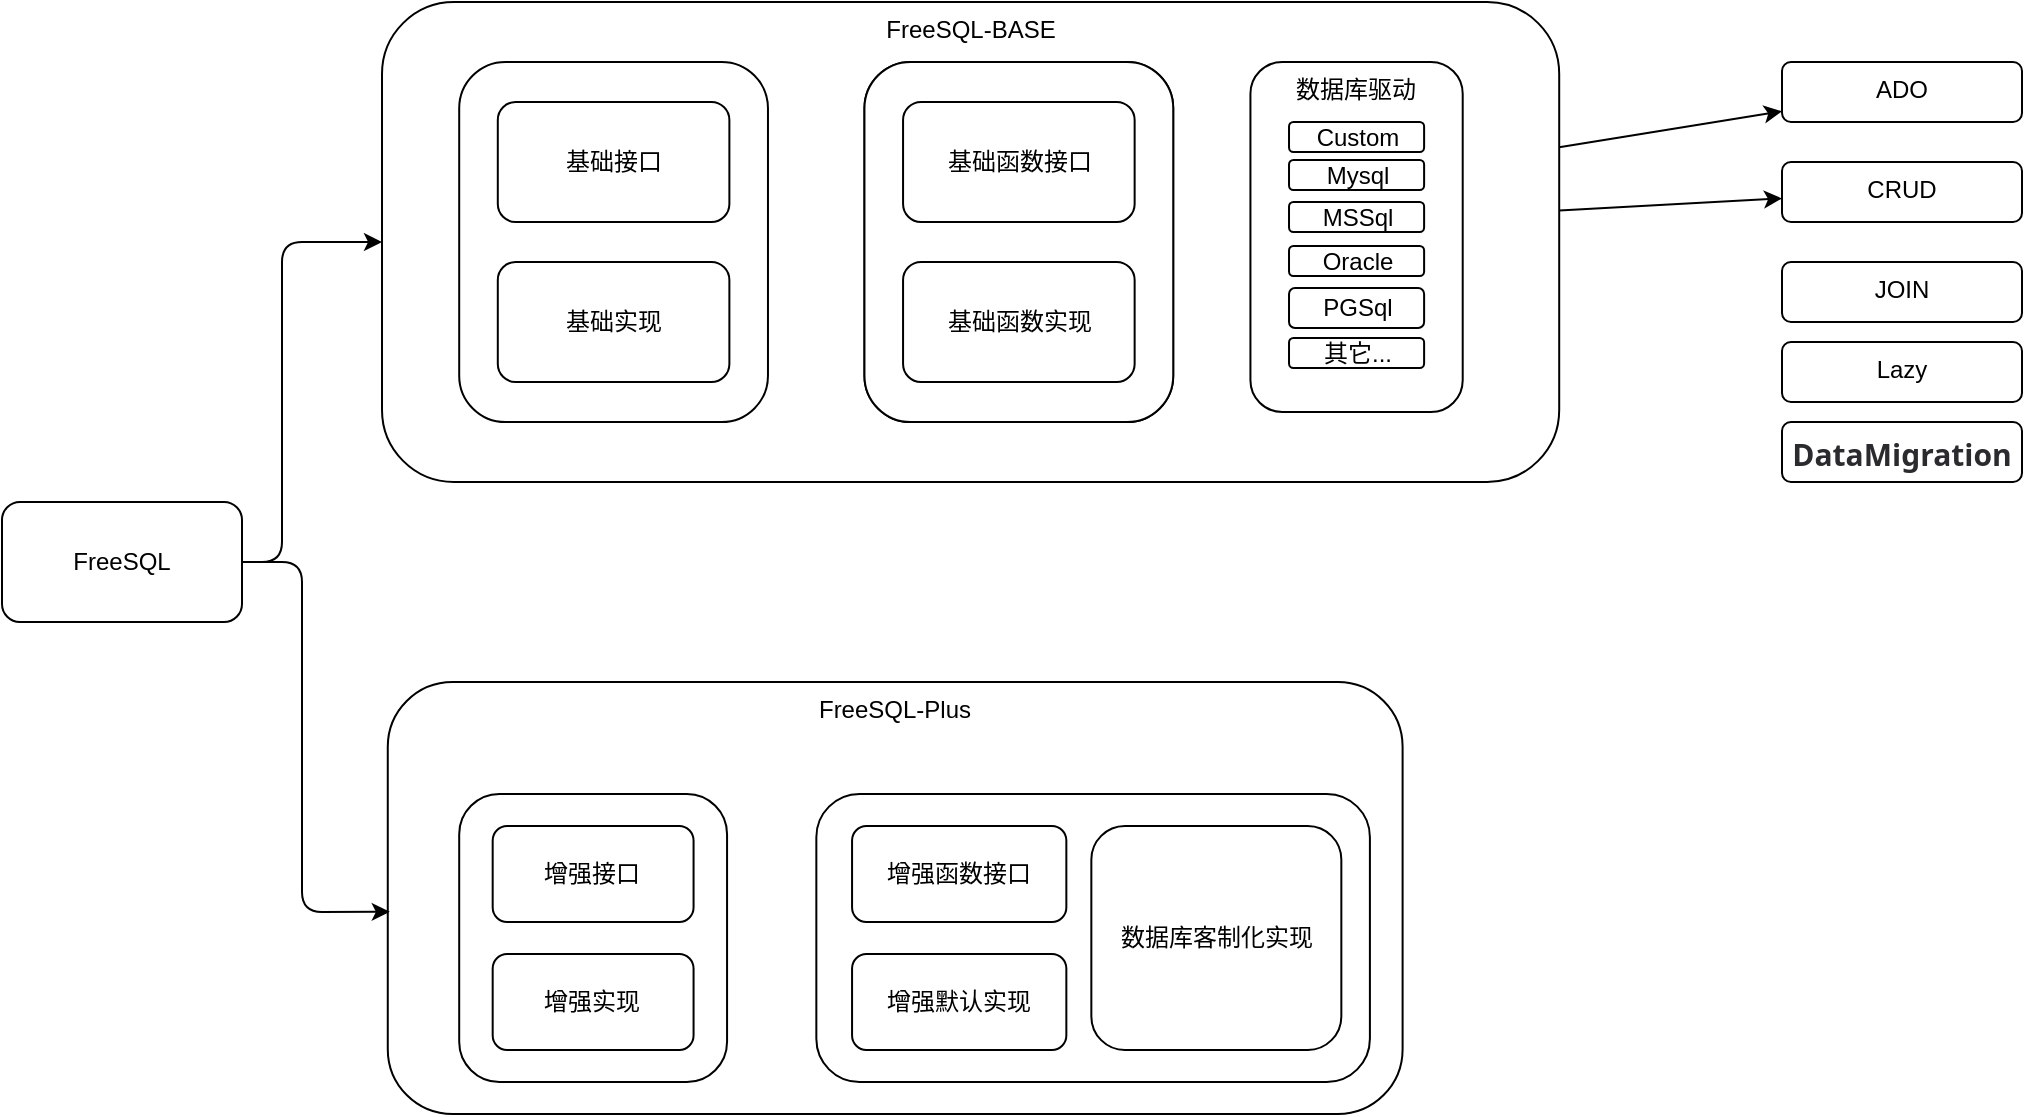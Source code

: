 <mxfile>
    <diagram id="Sj_Y0bYGGPxz3claRF7C" name="第 1 页">
        <mxGraphModel dx="1045" dy="584" grid="1" gridSize="10" guides="1" tooltips="1" connect="1" arrows="1" fold="1" page="1" pageScale="1" pageWidth="827" pageHeight="1169" math="0" shadow="0">
            <root>
                <mxCell id="0"/>
                <mxCell id="1" parent="0"/>
                <mxCell id="8" value="" style="group" vertex="1" connectable="0" parent="1">
                    <mxGeometry x="238.6" y="386" width="500" height="200" as="geometry"/>
                </mxCell>
                <mxCell id="21" value="" style="group" vertex="1" connectable="0" parent="8">
                    <mxGeometry width="500" height="200" as="geometry"/>
                </mxCell>
                <mxCell id="24" value="FreeSQL-Plus" style="rounded=1;whiteSpace=wrap;html=1;verticalAlign=top;" vertex="1" parent="21">
                    <mxGeometry x="-35.717" y="-16" width="507.415" height="216" as="geometry"/>
                </mxCell>
                <mxCell id="25" value="" style="group" vertex="1" connectable="0" parent="21">
                    <mxGeometry y="40" width="133.929" height="144" as="geometry"/>
                </mxCell>
                <mxCell id="9" value="" style="rounded=1;whiteSpace=wrap;html=1;" vertex="1" parent="25">
                    <mxGeometry width="133.929" height="144" as="geometry"/>
                </mxCell>
                <mxCell id="10" value="增强接口" style="rounded=1;whiteSpace=wrap;html=1;" vertex="1" parent="25">
                    <mxGeometry x="16.741" y="16" width="100.446" height="48.0" as="geometry"/>
                </mxCell>
                <mxCell id="11" value="增强实现" style="rounded=1;whiteSpace=wrap;html=1;" vertex="1" parent="25">
                    <mxGeometry x="16.741" y="80" width="100.446" height="48.0" as="geometry"/>
                </mxCell>
                <mxCell id="22" value="" style="group" vertex="1" connectable="0" parent="21">
                    <mxGeometry x="178.571" y="40" width="276.786" height="144" as="geometry"/>
                </mxCell>
                <mxCell id="17" value="" style="rounded=1;whiteSpace=wrap;html=1;movable=1;resizable=1;rotatable=1;deletable=1;editable=1;connectable=1;" vertex="1" parent="22">
                    <mxGeometry width="276.786" height="144" as="geometry"/>
                </mxCell>
                <mxCell id="18" value="增强函数接口" style="rounded=1;whiteSpace=wrap;html=1;movable=1;resizable=1;rotatable=1;deletable=1;editable=1;connectable=1;" vertex="1" parent="22">
                    <mxGeometry x="17.857" y="16" width="107.143" height="48.0" as="geometry"/>
                </mxCell>
                <mxCell id="19" value="增强默认实现" style="rounded=1;whiteSpace=wrap;html=1;movable=1;resizable=1;rotatable=1;deletable=1;editable=1;connectable=1;" vertex="1" parent="22">
                    <mxGeometry x="17.857" y="80" width="107.143" height="48.0" as="geometry"/>
                </mxCell>
                <mxCell id="20" value="数据库客制化实现" style="rounded=1;whiteSpace=wrap;html=1;" vertex="1" parent="22">
                    <mxGeometry x="137.5" y="16" width="125.0" height="112" as="geometry"/>
                </mxCell>
                <mxCell id="27" value="" style="group" vertex="1" connectable="0" parent="1">
                    <mxGeometry x="238.6" y="60" width="550" height="210" as="geometry"/>
                </mxCell>
                <mxCell id="7" value="" style="group" vertex="1" connectable="0" parent="27">
                    <mxGeometry y="-15" width="550" height="225" as="geometry"/>
                </mxCell>
                <mxCell id="23" value="FreeSQL-BASE" style="rounded=1;whiteSpace=wrap;html=1;verticalAlign=top;" vertex="1" parent="7">
                    <mxGeometry x="-38.596" y="-15" width="588.596" height="240" as="geometry"/>
                </mxCell>
                <mxCell id="6" value="" style="rounded=1;whiteSpace=wrap;html=1;" vertex="1" parent="7">
                    <mxGeometry y="15" width="154.386" height="180" as="geometry"/>
                </mxCell>
                <mxCell id="2" value="基础接口" style="rounded=1;whiteSpace=wrap;html=1;" vertex="1" parent="7">
                    <mxGeometry x="19.298" y="35" width="115.789" height="60" as="geometry"/>
                </mxCell>
                <mxCell id="4" value="基础实现" style="rounded=1;whiteSpace=wrap;html=1;" vertex="1" parent="7">
                    <mxGeometry x="19.298" y="115" width="115.789" height="60" as="geometry"/>
                </mxCell>
                <mxCell id="28" value="" style="group" vertex="1" connectable="0" parent="7">
                    <mxGeometry x="202.632" y="15" width="154.386" height="180" as="geometry"/>
                </mxCell>
                <mxCell id="29" value="" style="rounded=1;whiteSpace=wrap;html=1;" vertex="1" parent="28">
                    <mxGeometry width="154.386" height="180" as="geometry"/>
                </mxCell>
                <mxCell id="30" value="基础函数接口" style="rounded=1;whiteSpace=wrap;html=1;" vertex="1" parent="28">
                    <mxGeometry x="19.298" y="20" width="115.789" height="60" as="geometry"/>
                </mxCell>
                <mxCell id="31" value="基础函数实现" style="rounded=1;whiteSpace=wrap;html=1;" vertex="1" parent="28">
                    <mxGeometry x="19.298" y="100" width="115.789" height="60" as="geometry"/>
                </mxCell>
                <mxCell id="34" value="数据库驱动" style="rounded=1;whiteSpace=wrap;html=1;verticalAlign=top;" vertex="1" parent="7">
                    <mxGeometry x="395.614" y="15" width="106.14" height="175" as="geometry"/>
                </mxCell>
                <mxCell id="36" value="Mysql" style="rounded=1;whiteSpace=wrap;html=1;" vertex="1" parent="7">
                    <mxGeometry x="414.912" y="64" width="67.544" height="15" as="geometry"/>
                </mxCell>
                <mxCell id="37" value="MSSql" style="rounded=1;whiteSpace=wrap;html=1;" vertex="1" parent="7">
                    <mxGeometry x="414.912" y="85" width="67.544" height="15" as="geometry"/>
                </mxCell>
                <mxCell id="38" value="Oracle" style="rounded=1;whiteSpace=wrap;html=1;" vertex="1" parent="7">
                    <mxGeometry x="414.912" y="107" width="67.544" height="15" as="geometry"/>
                </mxCell>
                <mxCell id="77" value="PGSql" style="rounded=1;whiteSpace=wrap;html=1;" vertex="1" parent="7">
                    <mxGeometry x="414.912" y="128" width="67.544" height="20" as="geometry"/>
                </mxCell>
                <mxCell id="98" value="Custom" style="rounded=1;whiteSpace=wrap;html=1;" vertex="1" parent="7">
                    <mxGeometry x="414.912" y="45" width="67.544" height="15" as="geometry"/>
                </mxCell>
                <mxCell id="97" value="其它..." style="rounded=1;whiteSpace=wrap;html=1;" vertex="1" parent="7">
                    <mxGeometry x="414.912" y="153" width="67.544" height="15" as="geometry"/>
                </mxCell>
                <mxCell id="12" value="" style="group" vertex="1" connectable="0" parent="27">
                    <mxGeometry x="202.632" width="154.386" height="180" as="geometry"/>
                </mxCell>
                <mxCell id="13" value="" style="rounded=1;whiteSpace=wrap;html=1;" vertex="1" parent="12">
                    <mxGeometry width="154.386" height="180" as="geometry"/>
                </mxCell>
                <mxCell id="14" value="基础函数接口" style="rounded=1;whiteSpace=wrap;html=1;" vertex="1" parent="12">
                    <mxGeometry x="19.298" y="20" width="115.789" height="60" as="geometry"/>
                </mxCell>
                <mxCell id="15" value="基础函数实现" style="rounded=1;whiteSpace=wrap;html=1;" vertex="1" parent="12">
                    <mxGeometry x="19.298" y="100" width="115.789" height="60" as="geometry"/>
                </mxCell>
                <mxCell id="99" value="FreeSQL" style="rounded=1;whiteSpace=wrap;html=1;" vertex="1" parent="1">
                    <mxGeometry x="10" y="280" width="120" height="60" as="geometry"/>
                </mxCell>
                <mxCell id="100" value="" style="endArrow=classic;html=1;exitX=1;exitY=0.5;exitDx=0;exitDy=0;" edge="1" parent="1" source="99">
                    <mxGeometry width="50" height="50" relative="1" as="geometry">
                        <mxPoint x="390" y="220" as="sourcePoint"/>
                        <mxPoint x="200" y="150" as="targetPoint"/>
                        <Array as="points">
                            <mxPoint x="150" y="310"/>
                            <mxPoint x="150" y="150"/>
                        </Array>
                    </mxGeometry>
                </mxCell>
                <mxCell id="101" value="" style="endArrow=classic;html=1;entryX=0.002;entryY=0.532;entryDx=0;entryDy=0;entryPerimeter=0;" edge="1" parent="1" target="24">
                    <mxGeometry width="50" height="50" relative="1" as="geometry">
                        <mxPoint x="130" y="310" as="sourcePoint"/>
                        <mxPoint x="200" y="490" as="targetPoint"/>
                        <Array as="points">
                            <mxPoint x="160" y="310"/>
                            <mxPoint x="160" y="485"/>
                        </Array>
                    </mxGeometry>
                </mxCell>
                <mxCell id="102" value="ADO&lt;br&gt;" style="whiteSpace=wrap;html=1;verticalAlign=top;rounded=1;" vertex="1" parent="1">
                    <mxGeometry x="900" y="60" width="120" height="30" as="geometry"/>
                </mxCell>
                <mxCell id="103" value="" style="edgeStyle=none;html=1;" edge="1" parent="1" source="23" target="102">
                    <mxGeometry relative="1" as="geometry"/>
                </mxCell>
                <mxCell id="107" value="CRUD" style="whiteSpace=wrap;html=1;verticalAlign=top;rounded=1;" vertex="1" parent="1">
                    <mxGeometry x="900" y="110" width="120" height="30" as="geometry"/>
                </mxCell>
                <mxCell id="109" value="" style="edgeStyle=none;html=1;" edge="1" parent="1" source="23" target="107">
                    <mxGeometry relative="1" as="geometry"/>
                </mxCell>
                <mxCell id="112" value="JOIN" style="whiteSpace=wrap;html=1;verticalAlign=top;rounded=1;" vertex="1" parent="1">
                    <mxGeometry x="900" y="160" width="120" height="30" as="geometry"/>
                </mxCell>
                <mxCell id="113" value="Lazy" style="whiteSpace=wrap;html=1;verticalAlign=top;rounded=1;" vertex="1" parent="1">
                    <mxGeometry x="900" y="200" width="120" height="30" as="geometry"/>
                </mxCell>
                <mxCell id="114" value="&lt;span style=&quot;color: rgb(42, 43, 46); font-family: &amp;quot;PingFang SC&amp;quot;, &amp;quot;Segoe UI&amp;quot;, Arial, &amp;quot;Microsoft YaHei&amp;quot;, 微软雅黑, 宋体, &amp;quot;Malgun Gothic&amp;quot;, sans-serif; font-size: 15px; font-weight: 600; text-align: left; background-color: rgb(255, 255, 255);&quot;&gt;DataMigration&lt;/span&gt;" style="whiteSpace=wrap;html=1;verticalAlign=top;rounded=1;" vertex="1" parent="1">
                    <mxGeometry x="900" y="240" width="120" height="30" as="geometry"/>
                </mxCell>
            </root>
        </mxGraphModel>
    </diagram>
</mxfile>